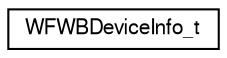 digraph "Graphical Class Hierarchy"
{
  edge [fontname="FreeSans",fontsize="10",labelfontname="FreeSans",labelfontsize="10"];
  node [fontname="FreeSans",fontsize="10",shape=record];
  rankdir="LR";
  Node1 [label="WFWBDeviceInfo_t",height=0.2,width=0.4,color="black", fillcolor="white", style="filled",URL="$struct_w_f_w_b_device_info__t.html"];
}
